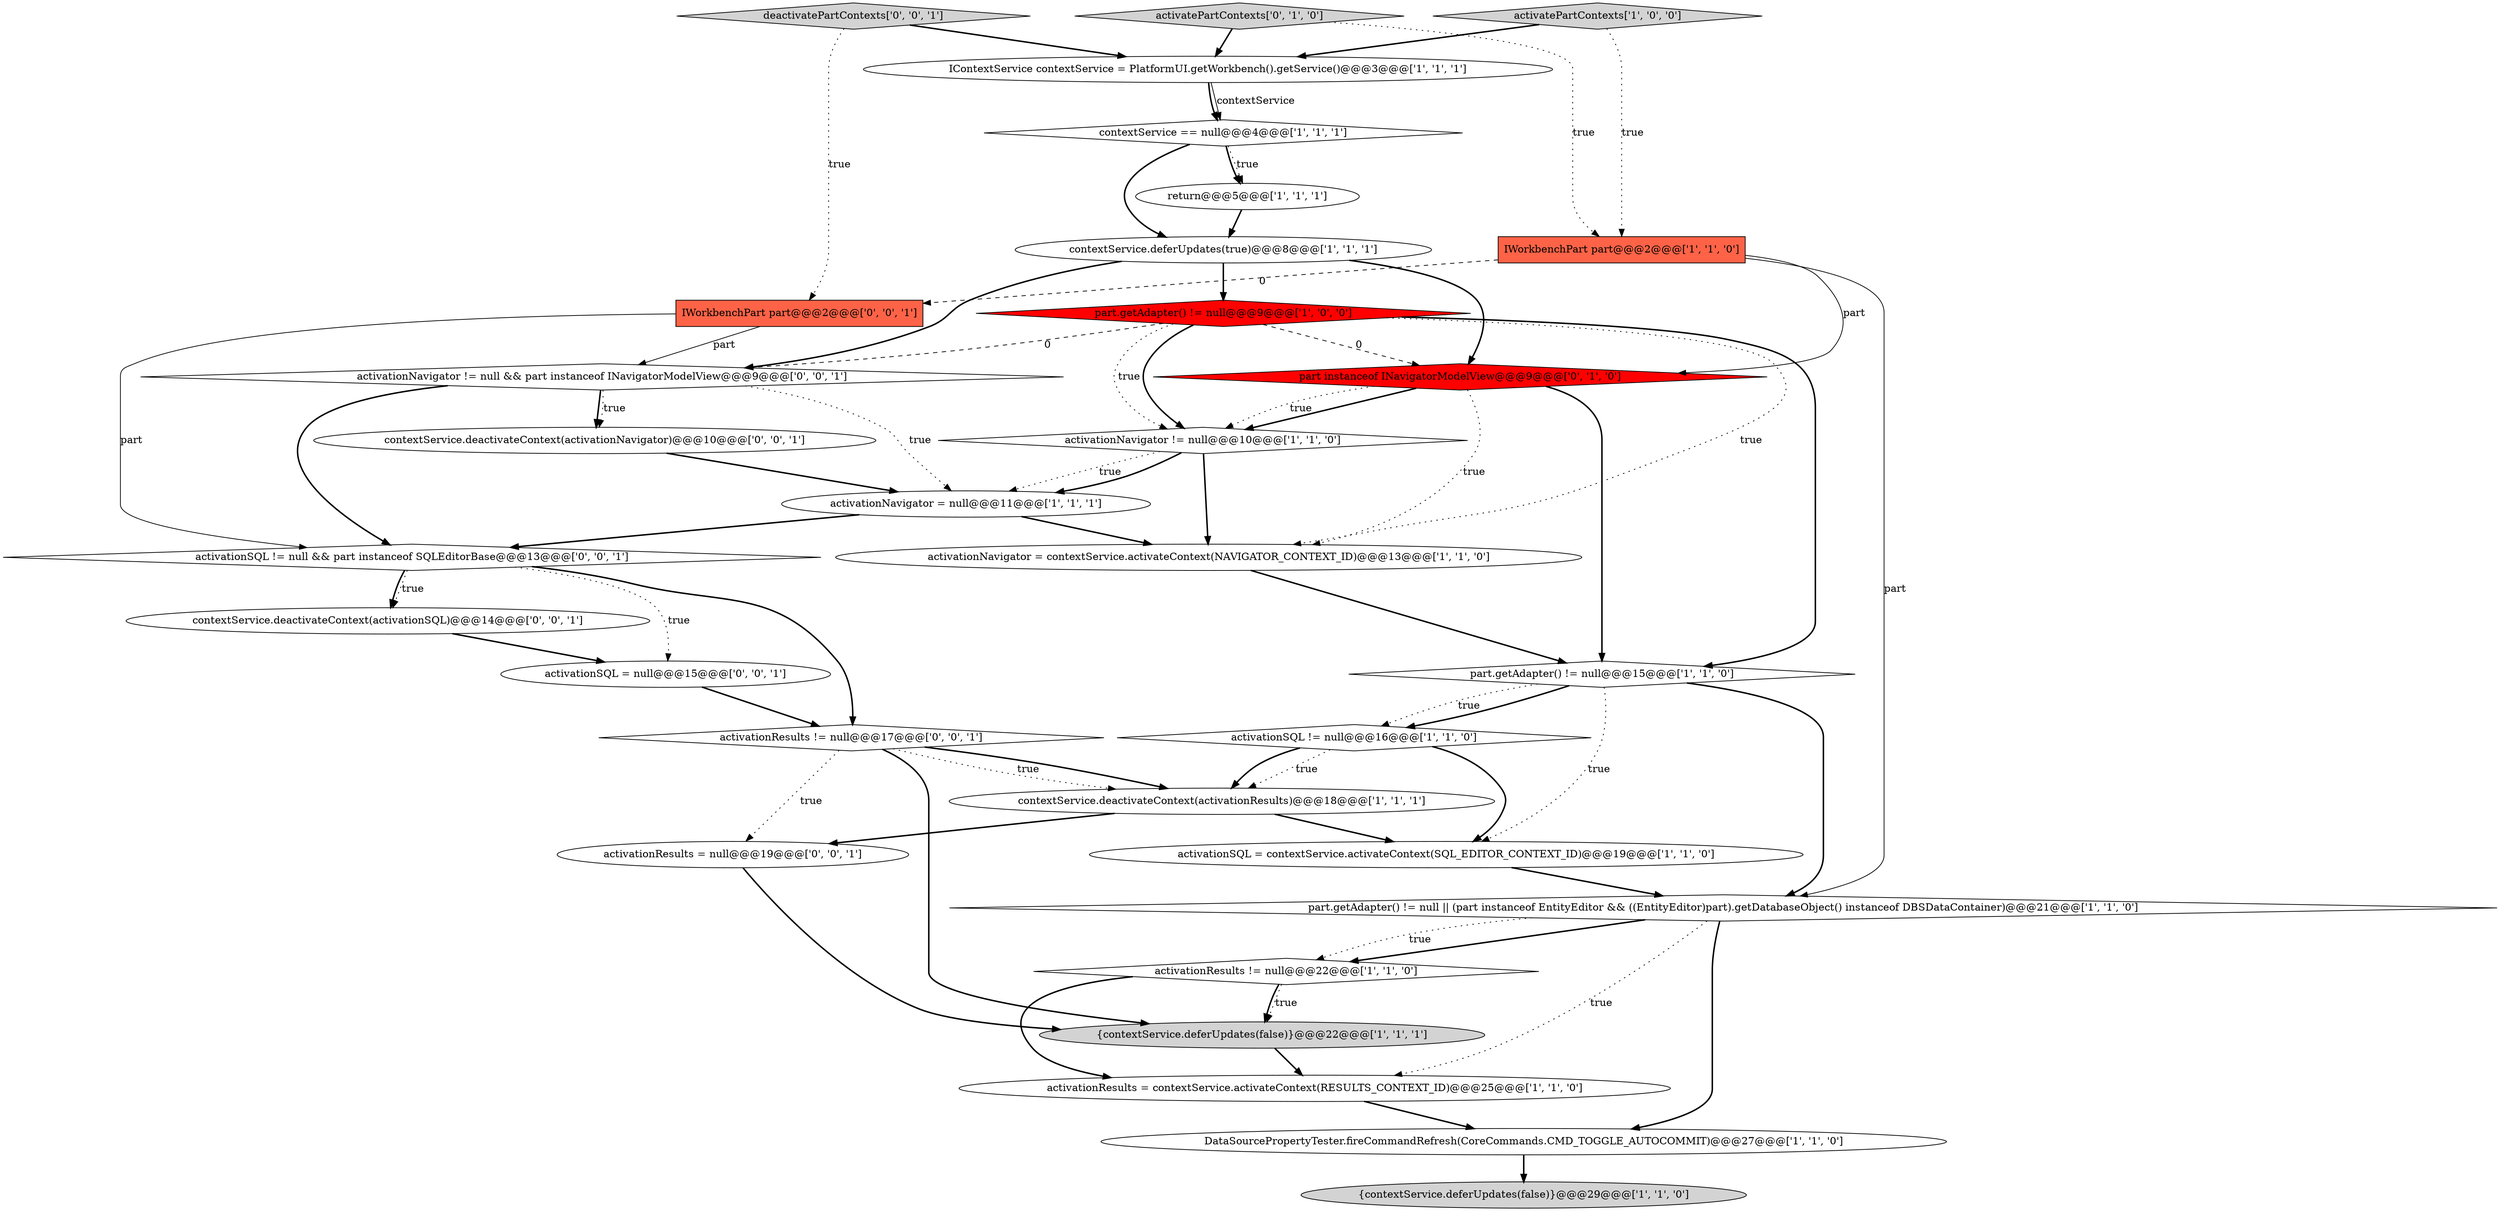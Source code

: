 digraph {
3 [style = filled, label = "activatePartContexts['1', '0', '0']", fillcolor = lightgray, shape = diamond image = "AAA0AAABBB1BBB"];
23 [style = filled, label = "activationResults = null@@@19@@@['0', '0', '1']", fillcolor = white, shape = ellipse image = "AAA0AAABBB3BBB"];
8 [style = filled, label = "activationNavigator = null@@@11@@@['1', '1', '1']", fillcolor = white, shape = ellipse image = "AAA0AAABBB1BBB"];
24 [style = filled, label = "deactivatePartContexts['0', '0', '1']", fillcolor = lightgray, shape = diamond image = "AAA0AAABBB3BBB"];
30 [style = filled, label = "activationSQL != null && part instanceof SQLEditorBase@@@13@@@['0', '0', '1']", fillcolor = white, shape = diamond image = "AAA0AAABBB3BBB"];
9 [style = filled, label = "part.getAdapter() != null@@@9@@@['1', '0', '0']", fillcolor = red, shape = diamond image = "AAA1AAABBB1BBB"];
25 [style = filled, label = "activationResults != null@@@17@@@['0', '0', '1']", fillcolor = white, shape = diamond image = "AAA0AAABBB3BBB"];
2 [style = filled, label = "IContextService contextService = PlatformUI.getWorkbench().getService()@@@3@@@['1', '1', '1']", fillcolor = white, shape = ellipse image = "AAA0AAABBB1BBB"];
4 [style = filled, label = "DataSourcePropertyTester.fireCommandRefresh(CoreCommands.CMD_TOGGLE_AUTOCOMMIT)@@@27@@@['1', '1', '0']", fillcolor = white, shape = ellipse image = "AAA0AAABBB1BBB"];
22 [style = filled, label = "activationSQL = null@@@15@@@['0', '0', '1']", fillcolor = white, shape = ellipse image = "AAA0AAABBB3BBB"];
16 [style = filled, label = "contextService == null@@@4@@@['1', '1', '1']", fillcolor = white, shape = diamond image = "AAA0AAABBB1BBB"];
20 [style = filled, label = "activatePartContexts['0', '1', '0']", fillcolor = lightgray, shape = diamond image = "AAA0AAABBB2BBB"];
10 [style = filled, label = "activationNavigator != null@@@10@@@['1', '1', '0']", fillcolor = white, shape = diamond image = "AAA0AAABBB1BBB"];
0 [style = filled, label = "contextService.deferUpdates(true)@@@8@@@['1', '1', '1']", fillcolor = white, shape = ellipse image = "AAA0AAABBB1BBB"];
5 [style = filled, label = "part.getAdapter() != null || (part instanceof EntityEditor && ((EntityEditor)part).getDatabaseObject() instanceof DBSDataContainer)@@@21@@@['1', '1', '0']", fillcolor = white, shape = diamond image = "AAA0AAABBB1BBB"];
1 [style = filled, label = "contextService.deactivateContext(activationResults)@@@18@@@['1', '1', '1']", fillcolor = white, shape = ellipse image = "AAA0AAABBB1BBB"];
26 [style = filled, label = "contextService.deactivateContext(activationNavigator)@@@10@@@['0', '0', '1']", fillcolor = white, shape = ellipse image = "AAA0AAABBB3BBB"];
13 [style = filled, label = "activationResults != null@@@22@@@['1', '1', '0']", fillcolor = white, shape = diamond image = "AAA0AAABBB1BBB"];
18 [style = filled, label = "activationSQL = contextService.activateContext(SQL_EDITOR_CONTEXT_ID)@@@19@@@['1', '1', '0']", fillcolor = white, shape = ellipse image = "AAA0AAABBB1BBB"];
29 [style = filled, label = "activationNavigator != null && part instanceof INavigatorModelView@@@9@@@['0', '0', '1']", fillcolor = white, shape = diamond image = "AAA0AAABBB3BBB"];
12 [style = filled, label = "activationNavigator = contextService.activateContext(NAVIGATOR_CONTEXT_ID)@@@13@@@['1', '1', '0']", fillcolor = white, shape = ellipse image = "AAA0AAABBB1BBB"];
19 [style = filled, label = "{contextService.deferUpdates(false)}@@@22@@@['1', '1', '1']", fillcolor = lightgray, shape = ellipse image = "AAA0AAABBB1BBB"];
15 [style = filled, label = "IWorkbenchPart part@@@2@@@['1', '1', '0']", fillcolor = tomato, shape = box image = "AAA0AAABBB1BBB"];
6 [style = filled, label = "activationResults = contextService.activateContext(RESULTS_CONTEXT_ID)@@@25@@@['1', '1', '0']", fillcolor = white, shape = ellipse image = "AAA0AAABBB1BBB"];
21 [style = filled, label = "part instanceof INavigatorModelView@@@9@@@['0', '1', '0']", fillcolor = red, shape = diamond image = "AAA1AAABBB2BBB"];
17 [style = filled, label = "activationSQL != null@@@16@@@['1', '1', '0']", fillcolor = white, shape = diamond image = "AAA0AAABBB1BBB"];
7 [style = filled, label = "{contextService.deferUpdates(false)}@@@29@@@['1', '1', '0']", fillcolor = lightgray, shape = ellipse image = "AAA0AAABBB1BBB"];
11 [style = filled, label = "part.getAdapter() != null@@@15@@@['1', '1', '0']", fillcolor = white, shape = diamond image = "AAA0AAABBB1BBB"];
14 [style = filled, label = "return@@@5@@@['1', '1', '1']", fillcolor = white, shape = ellipse image = "AAA0AAABBB1BBB"];
28 [style = filled, label = "IWorkbenchPart part@@@2@@@['0', '0', '1']", fillcolor = tomato, shape = box image = "AAA0AAABBB3BBB"];
27 [style = filled, label = "contextService.deactivateContext(activationSQL)@@@14@@@['0', '0', '1']", fillcolor = white, shape = ellipse image = "AAA0AAABBB3BBB"];
28->29 [style = solid, label="part"];
8->30 [style = bold, label=""];
21->12 [style = dotted, label="true"];
21->10 [style = bold, label=""];
22->25 [style = bold, label=""];
10->8 [style = dotted, label="true"];
16->0 [style = bold, label=""];
0->9 [style = bold, label=""];
25->1 [style = bold, label=""];
9->12 [style = dotted, label="true"];
9->11 [style = bold, label=""];
17->1 [style = bold, label=""];
24->2 [style = bold, label=""];
15->28 [style = dashed, label="0"];
29->30 [style = bold, label=""];
30->27 [style = dotted, label="true"];
17->1 [style = dotted, label="true"];
30->27 [style = bold, label=""];
12->11 [style = bold, label=""];
11->17 [style = dotted, label="true"];
5->6 [style = dotted, label="true"];
13->19 [style = dotted, label="true"];
30->25 [style = bold, label=""];
1->18 [style = bold, label=""];
0->29 [style = bold, label=""];
26->8 [style = bold, label=""];
0->21 [style = bold, label=""];
21->10 [style = dotted, label="true"];
9->10 [style = bold, label=""];
11->18 [style = dotted, label="true"];
19->6 [style = bold, label=""];
29->26 [style = dotted, label="true"];
27->22 [style = bold, label=""];
24->28 [style = dotted, label="true"];
4->7 [style = bold, label=""];
1->23 [style = bold, label=""];
29->8 [style = dotted, label="true"];
29->26 [style = bold, label=""];
20->2 [style = bold, label=""];
6->4 [style = bold, label=""];
11->5 [style = bold, label=""];
5->13 [style = dotted, label="true"];
13->19 [style = bold, label=""];
9->29 [style = dashed, label="0"];
14->0 [style = bold, label=""];
10->8 [style = bold, label=""];
15->21 [style = solid, label="part"];
3->2 [style = bold, label=""];
21->11 [style = bold, label=""];
10->12 [style = bold, label=""];
9->21 [style = dashed, label="0"];
18->5 [style = bold, label=""];
5->13 [style = bold, label=""];
23->19 [style = bold, label=""];
5->4 [style = bold, label=""];
16->14 [style = dotted, label="true"];
3->15 [style = dotted, label="true"];
25->19 [style = bold, label=""];
15->5 [style = solid, label="part"];
28->30 [style = solid, label="part"];
16->14 [style = bold, label=""];
11->17 [style = bold, label=""];
25->23 [style = dotted, label="true"];
13->6 [style = bold, label=""];
30->22 [style = dotted, label="true"];
9->10 [style = dotted, label="true"];
2->16 [style = solid, label="contextService"];
8->12 [style = bold, label=""];
17->18 [style = bold, label=""];
20->15 [style = dotted, label="true"];
25->1 [style = dotted, label="true"];
2->16 [style = bold, label=""];
}
